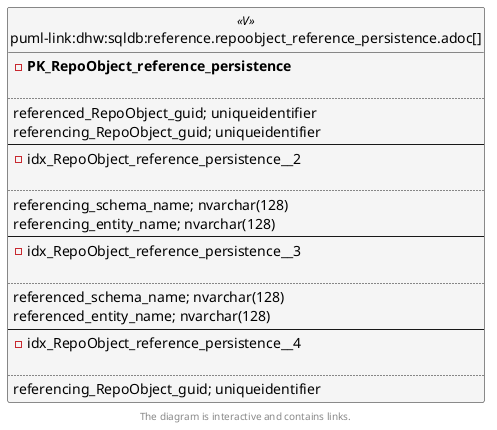 @startuml
left to right direction
'top to bottom direction
hide circle
'avoide "." issues:
set namespaceSeparator none


skinparam class {
  BackgroundColor White
  BackgroundColor<<FN>> Yellow
  BackgroundColor<<FS>> Yellow
  BackgroundColor<<FT>> LightGray
  BackgroundColor<<IF>> Yellow
  BackgroundColor<<IS>> Yellow
  BackgroundColor<<P>> Aqua
  BackgroundColor<<PC>> Aqua
  BackgroundColor<<SN>> Yellow
  BackgroundColor<<SO>> SlateBlue
  BackgroundColor<<TF>> LightGray
  BackgroundColor<<TR>> Tomato
  BackgroundColor<<U>> White
  BackgroundColor<<V>> WhiteSmoke
  BackgroundColor<<X>> Aqua
  BackgroundColor<<external>> AliceBlue
}


entity "puml-link:dhw:sqldb:reference.repoobject_reference_persistence.adoc[]" as reference.RepoObject_reference_persistence << V >> {
- **PK_RepoObject_reference_persistence**

..
referenced_RepoObject_guid; uniqueidentifier
referencing_RepoObject_guid; uniqueidentifier
--
- idx_RepoObject_reference_persistence__2

..
referencing_schema_name; nvarchar(128)
referencing_entity_name; nvarchar(128)
--
- idx_RepoObject_reference_persistence__3

..
referenced_schema_name; nvarchar(128)
referenced_entity_name; nvarchar(128)
--
- idx_RepoObject_reference_persistence__4

..
referencing_RepoObject_guid; uniqueidentifier
}

footer The diagram is interactive and contains links.
@enduml

